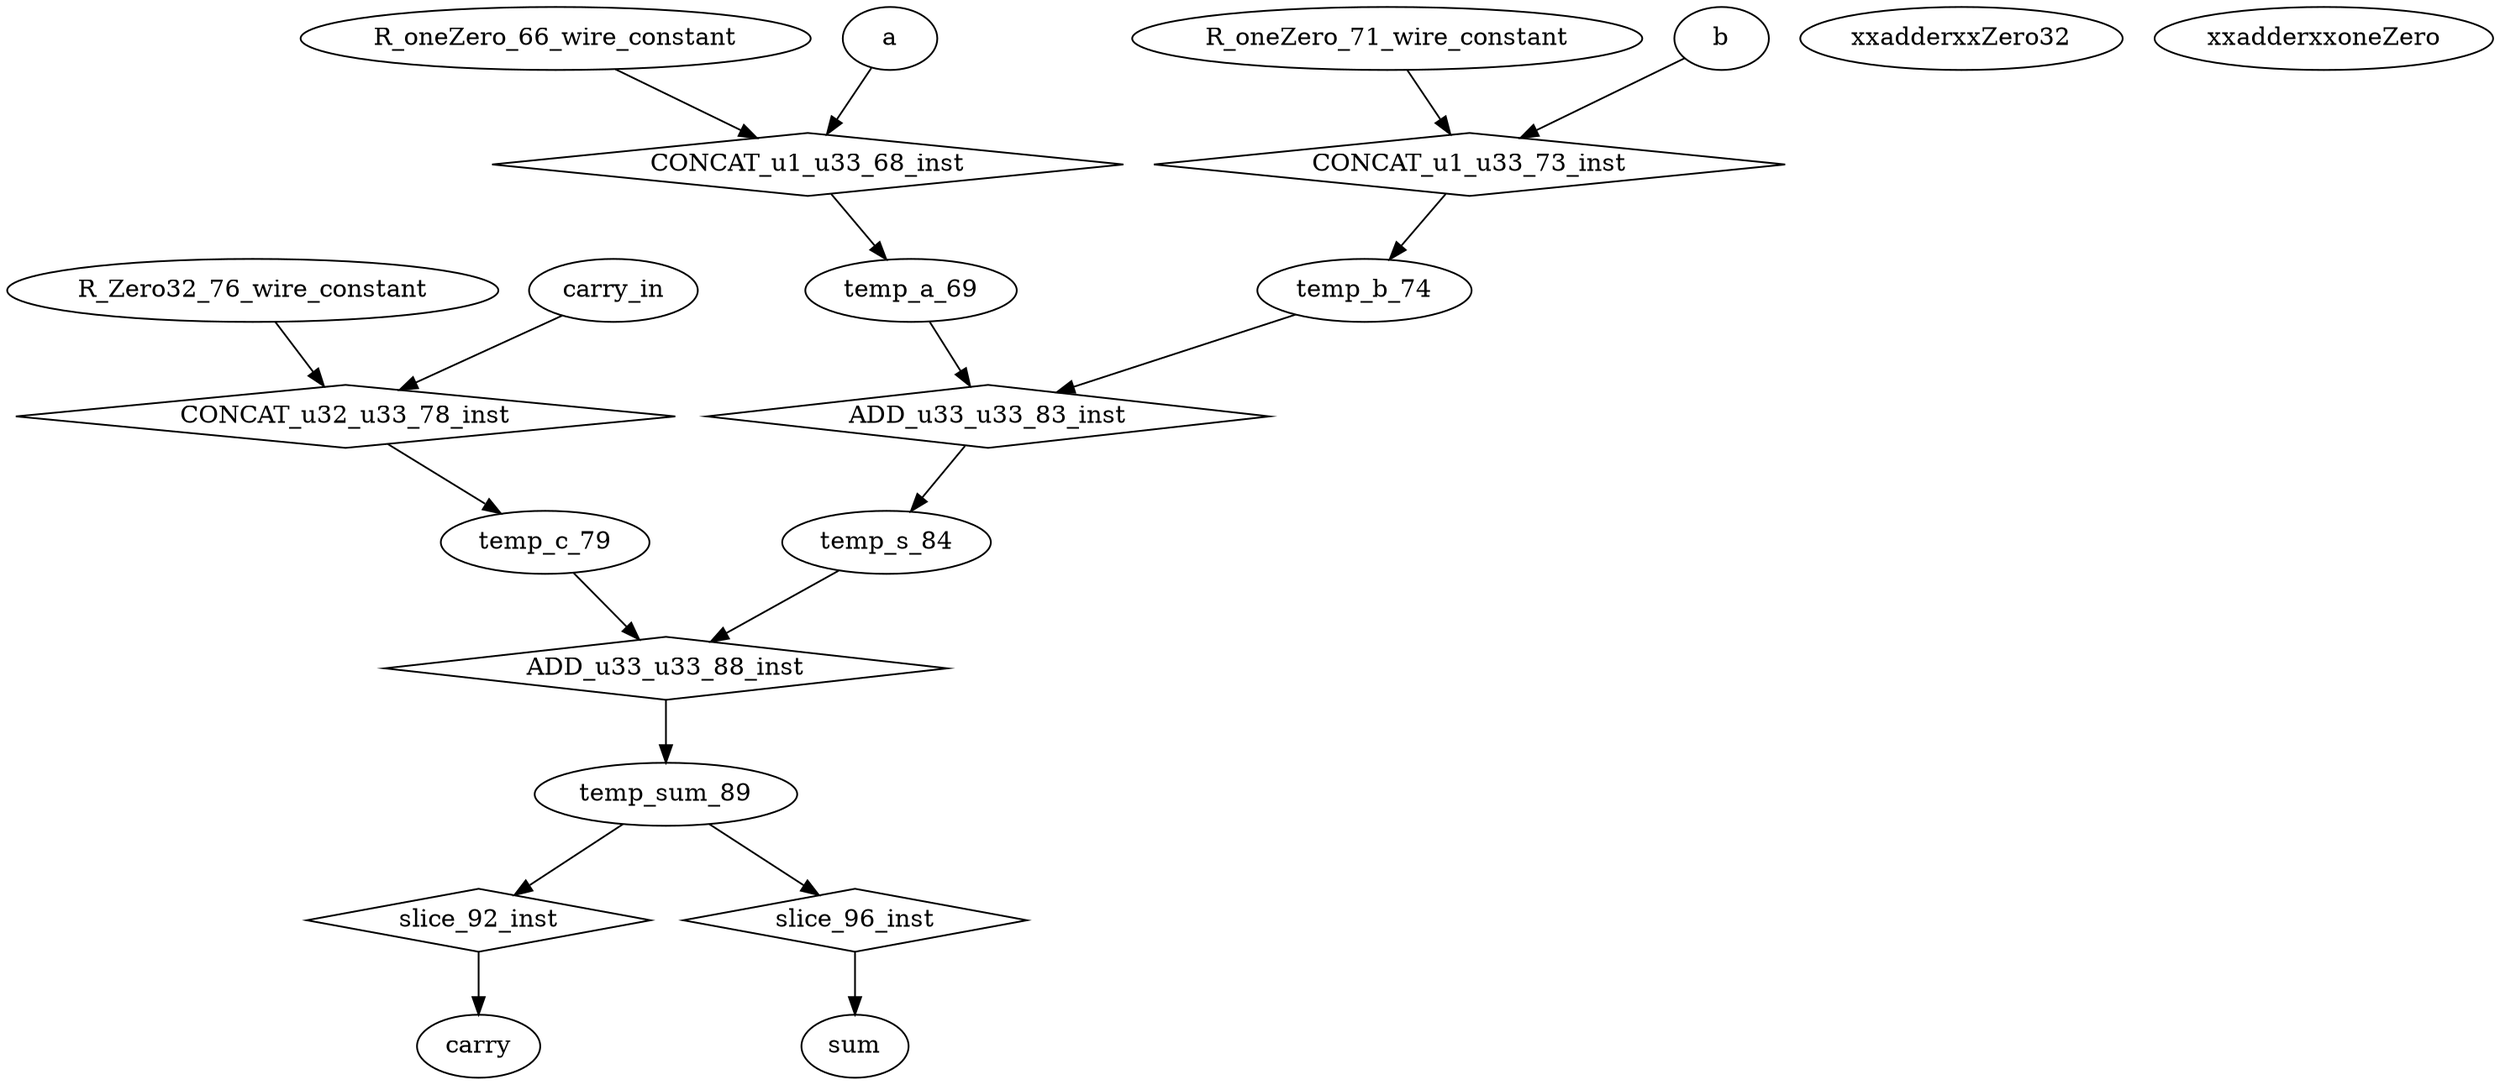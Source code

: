 digraph data_path {
  R_Zero32_76_wire_constant [shape=ellipse];
  R_oneZero_66_wire_constant [shape=ellipse];
  R_oneZero_71_wire_constant [shape=ellipse];
  temp_a_69 [shape=ellipse];
  temp_b_74 [shape=ellipse];
  temp_c_79 [shape=ellipse];
  temp_s_84 [shape=ellipse];
  temp_sum_89 [shape=ellipse];
  xxadderxxZero32 [shape=ellipse];
  xxadderxxoneZero [shape=ellipse];
  ADD_u33_u33_83_inst [shape=diamond];
temp_a_69  -> ADD_u33_u33_83_inst;
temp_b_74  -> ADD_u33_u33_83_inst;
ADD_u33_u33_83_inst -> temp_s_84;
  ADD_u33_u33_88_inst [shape=diamond];
temp_s_84  -> ADD_u33_u33_88_inst;
temp_c_79  -> ADD_u33_u33_88_inst;
ADD_u33_u33_88_inst -> temp_sum_89;
  CONCAT_u1_u33_68_inst [shape=diamond];
R_oneZero_66_wire_constant  -> CONCAT_u1_u33_68_inst;
a  -> CONCAT_u1_u33_68_inst;
CONCAT_u1_u33_68_inst -> temp_a_69;
  CONCAT_u1_u33_73_inst [shape=diamond];
R_oneZero_71_wire_constant  -> CONCAT_u1_u33_73_inst;
b  -> CONCAT_u1_u33_73_inst;
CONCAT_u1_u33_73_inst -> temp_b_74;
  CONCAT_u32_u33_78_inst [shape=diamond];
R_Zero32_76_wire_constant  -> CONCAT_u32_u33_78_inst;
carry_in  -> CONCAT_u32_u33_78_inst;
CONCAT_u32_u33_78_inst -> temp_c_79;
  slice_92_inst [shape=diamond];
temp_sum_89  -> slice_92_inst;
slice_92_inst -> carry;
  slice_96_inst [shape=diamond];
temp_sum_89  -> slice_96_inst;
slice_96_inst -> sum;
}

